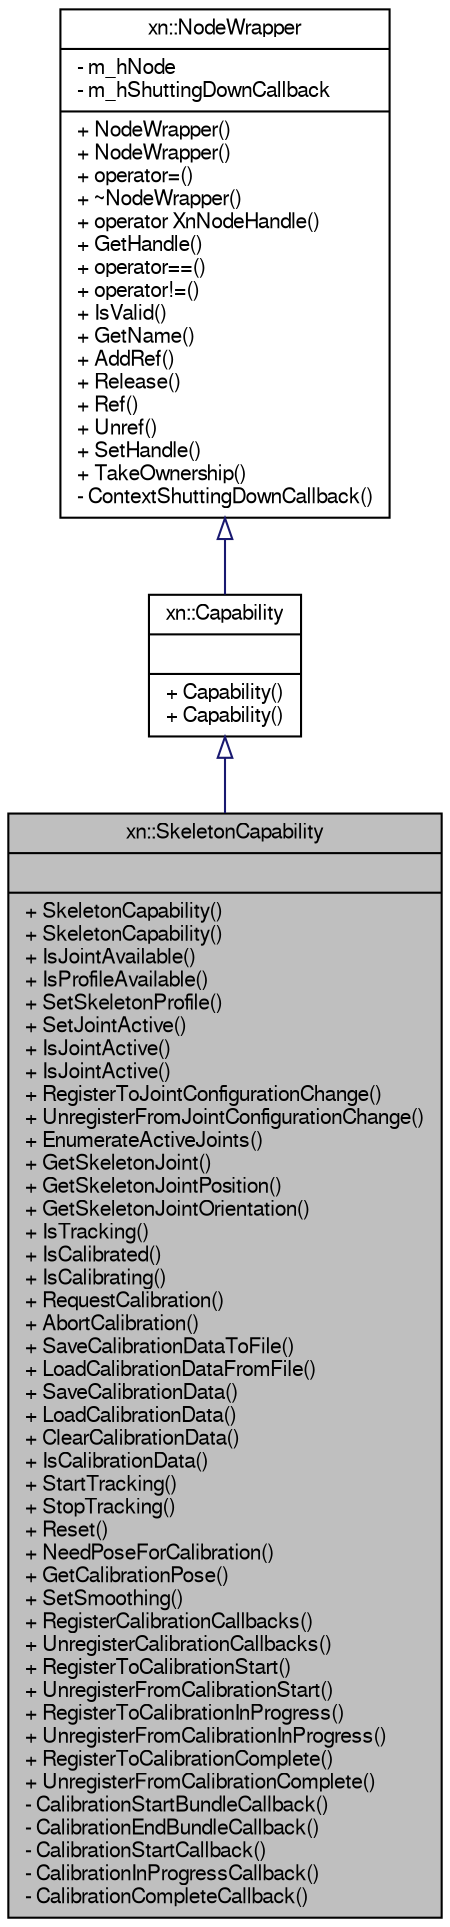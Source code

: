 digraph G
{
  edge [fontname="FreeSans",fontsize="10",labelfontname="FreeSans",labelfontsize="10"];
  node [fontname="FreeSans",fontsize="10",shape=record];
  Node1 [label="{xn::SkeletonCapability\n||+ SkeletonCapability()\l+ SkeletonCapability()\l+ IsJointAvailable()\l+ IsProfileAvailable()\l+ SetSkeletonProfile()\l+ SetJointActive()\l+ IsJointActive()\l+ IsJointActive()\l+ RegisterToJointConfigurationChange()\l+ UnregisterFromJointConfigurationChange()\l+ EnumerateActiveJoints()\l+ GetSkeletonJoint()\l+ GetSkeletonJointPosition()\l+ GetSkeletonJointOrientation()\l+ IsTracking()\l+ IsCalibrated()\l+ IsCalibrating()\l+ RequestCalibration()\l+ AbortCalibration()\l+ SaveCalibrationDataToFile()\l+ LoadCalibrationDataFromFile()\l+ SaveCalibrationData()\l+ LoadCalibrationData()\l+ ClearCalibrationData()\l+ IsCalibrationData()\l+ StartTracking()\l+ StopTracking()\l+ Reset()\l+ NeedPoseForCalibration()\l+ GetCalibrationPose()\l+ SetSmoothing()\l+ RegisterCalibrationCallbacks()\l+ UnregisterCalibrationCallbacks()\l+ RegisterToCalibrationStart()\l+ UnregisterFromCalibrationStart()\l+ RegisterToCalibrationInProgress()\l+ UnregisterFromCalibrationInProgress()\l+ RegisterToCalibrationComplete()\l+ UnregisterFromCalibrationComplete()\l- CalibrationStartBundleCallback()\l- CalibrationEndBundleCallback()\l- CalibrationStartCallback()\l- CalibrationInProgressCallback()\l- CalibrationCompleteCallback()\l}",height=0.2,width=0.4,color="black", fillcolor="grey75", style="filled" fontcolor="black"];
  Node2 -> Node1 [dir=back,color="midnightblue",fontsize="10",style="solid",arrowtail="empty",fontname="FreeSans"];
  Node2 [label="{xn::Capability\n||+ Capability()\l+ Capability()\l}",height=0.2,width=0.4,color="black", fillcolor="white", style="filled",URL="$classxn_1_1_capability.html"];
  Node3 -> Node2 [dir=back,color="midnightblue",fontsize="10",style="solid",arrowtail="empty",fontname="FreeSans"];
  Node3 [label="{xn::NodeWrapper\n|- m_hNode\l- m_hShuttingDownCallback\l|+ NodeWrapper()\l+ NodeWrapper()\l+ operator=()\l+ ~NodeWrapper()\l+ operator XnNodeHandle()\l+ GetHandle()\l+ operator==()\l+ operator!=()\l+ IsValid()\l+ GetName()\l+ AddRef()\l+ Release()\l+ Ref()\l+ Unref()\l+ SetHandle()\l+ TakeOwnership()\l- ContextShuttingDownCallback()\l}",height=0.2,width=0.4,color="black", fillcolor="white", style="filled",URL="$classxn_1_1_node_wrapper.html"];
}
